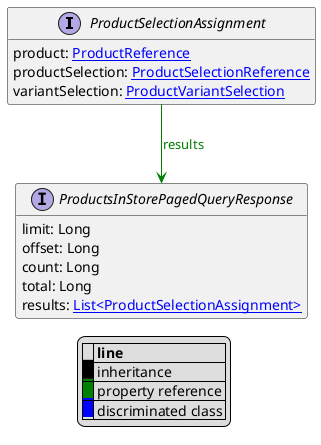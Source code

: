 @startuml

hide empty fields
hide empty methods
legend
|= |= line |
|<back:black>   </back>| inheritance |
|<back:green>   </back>| property reference |
|<back:blue>   </back>| discriminated class |
endlegend
interface ProductSelectionAssignment [[ProductSelectionAssignment.svg]]  {
    product: [[ProductReference.svg ProductReference]]
    productSelection: [[ProductSelectionReference.svg ProductSelectionReference]]
    variantSelection: [[ProductVariantSelection.svg ProductVariantSelection]]
}



interface ProductsInStorePagedQueryResponse [[ProductsInStorePagedQueryResponse.svg]]  {
    limit: Long
    offset: Long
    count: Long
    total: Long
    results: [[ProductSelectionAssignment.svg List<ProductSelectionAssignment>]]
}

ProductSelectionAssignment --> ProductsInStorePagedQueryResponse #green;text:green : "results"
@enduml
